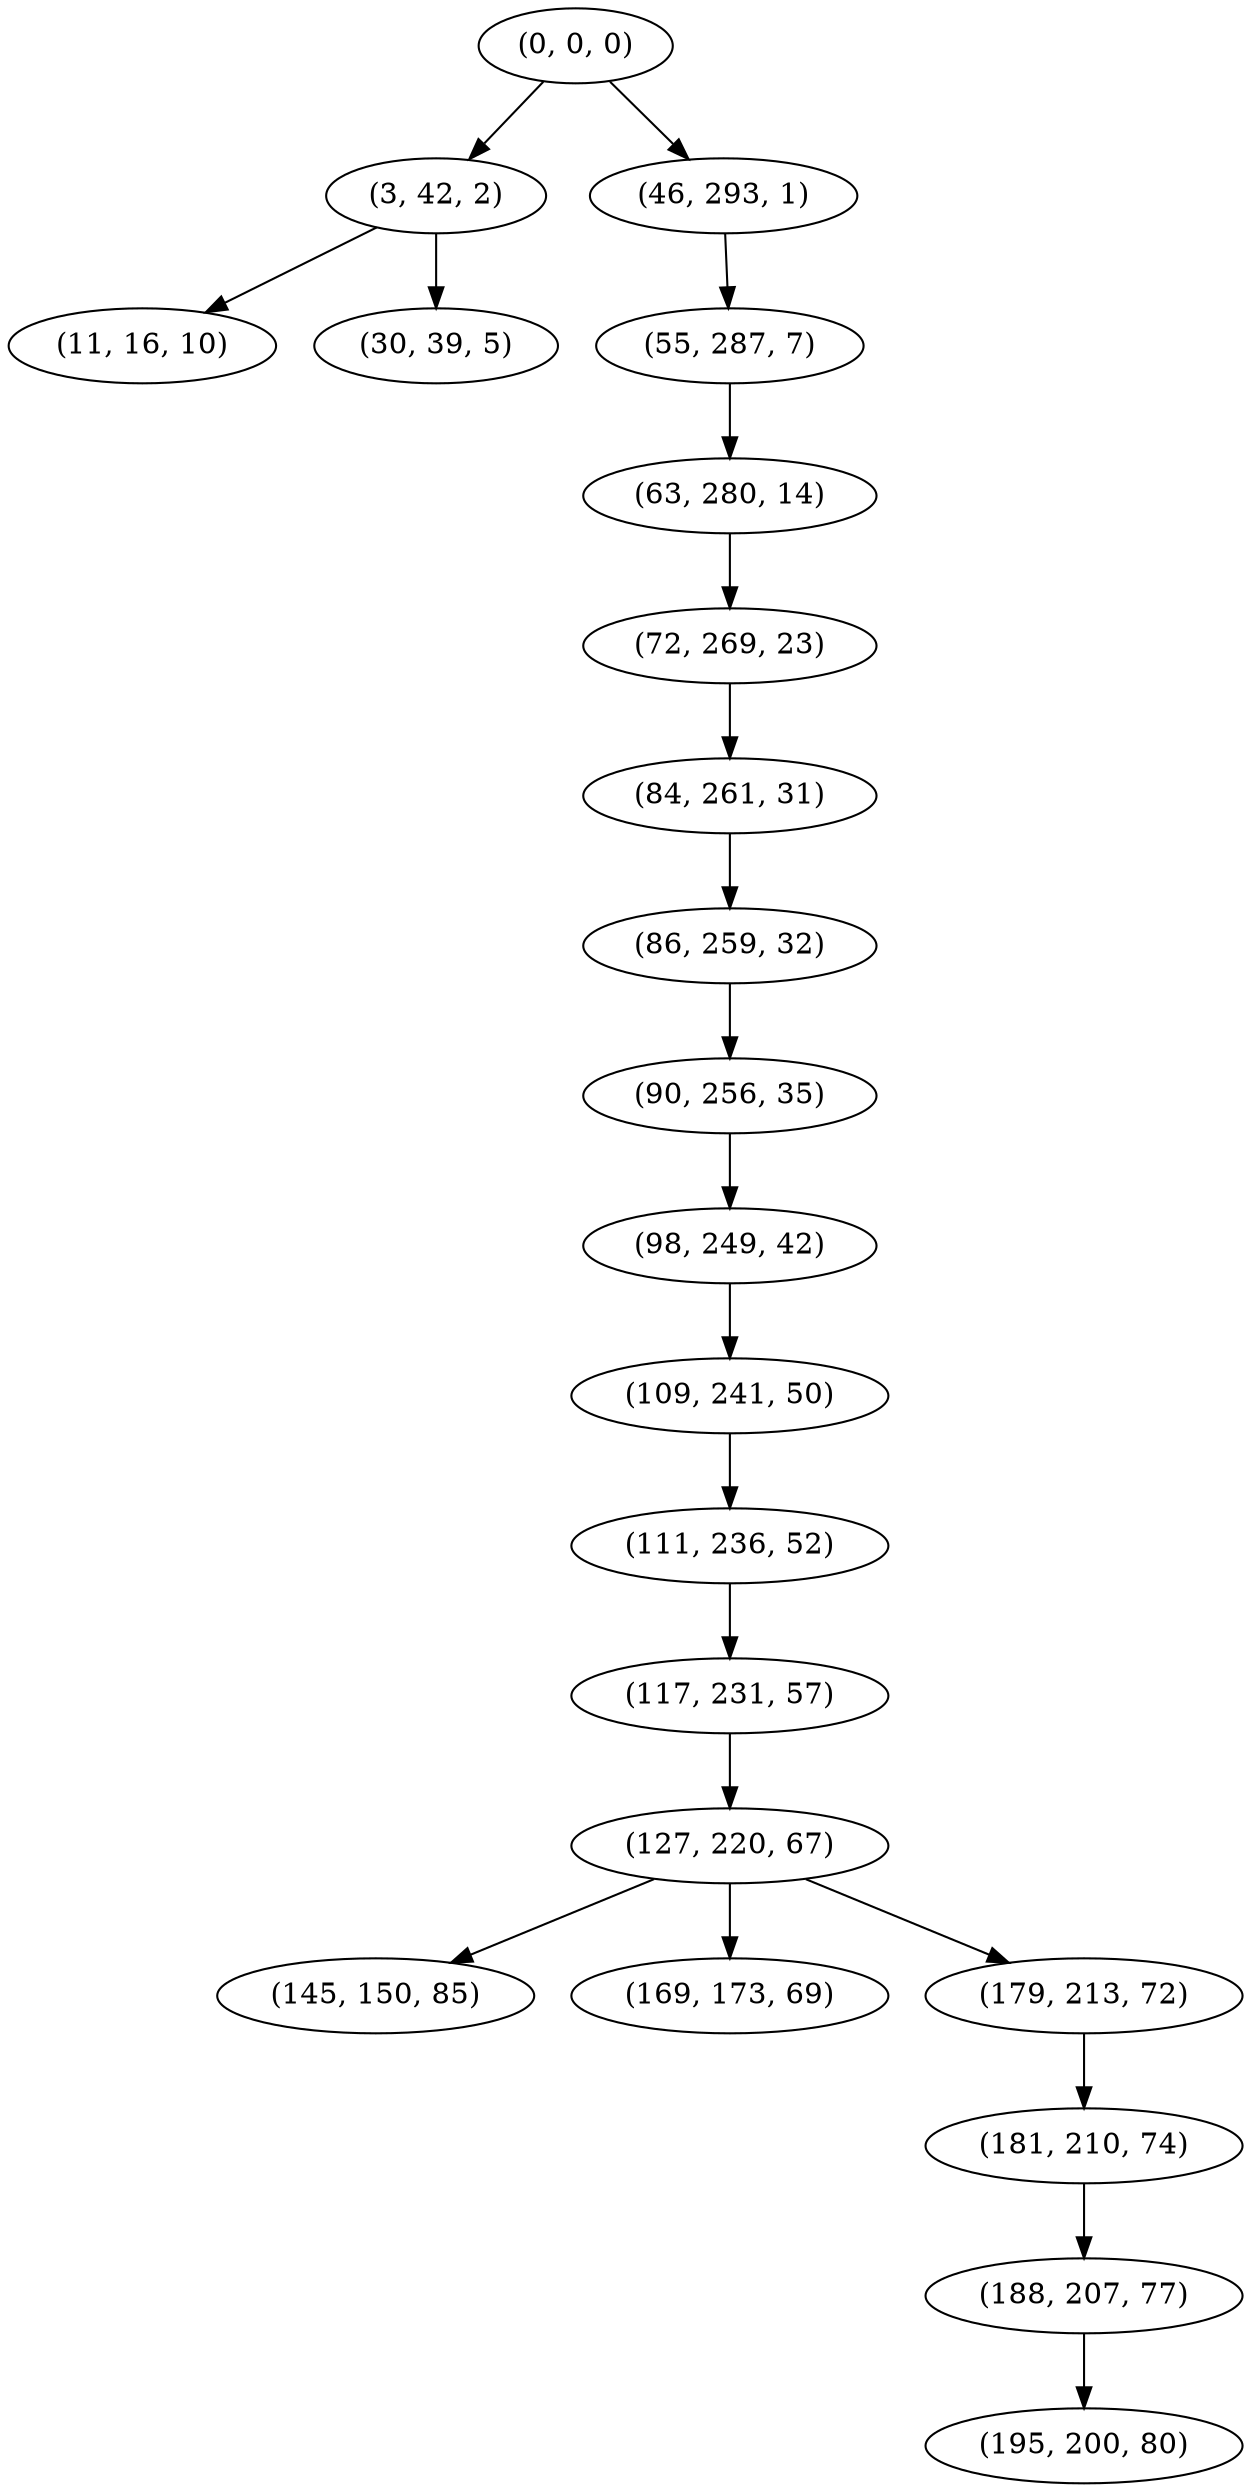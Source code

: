 digraph tree {
    "(0, 0, 0)";
    "(3, 42, 2)";
    "(11, 16, 10)";
    "(30, 39, 5)";
    "(46, 293, 1)";
    "(55, 287, 7)";
    "(63, 280, 14)";
    "(72, 269, 23)";
    "(84, 261, 31)";
    "(86, 259, 32)";
    "(90, 256, 35)";
    "(98, 249, 42)";
    "(109, 241, 50)";
    "(111, 236, 52)";
    "(117, 231, 57)";
    "(127, 220, 67)";
    "(145, 150, 85)";
    "(169, 173, 69)";
    "(179, 213, 72)";
    "(181, 210, 74)";
    "(188, 207, 77)";
    "(195, 200, 80)";
    "(0, 0, 0)" -> "(3, 42, 2)";
    "(0, 0, 0)" -> "(46, 293, 1)";
    "(3, 42, 2)" -> "(11, 16, 10)";
    "(3, 42, 2)" -> "(30, 39, 5)";
    "(46, 293, 1)" -> "(55, 287, 7)";
    "(55, 287, 7)" -> "(63, 280, 14)";
    "(63, 280, 14)" -> "(72, 269, 23)";
    "(72, 269, 23)" -> "(84, 261, 31)";
    "(84, 261, 31)" -> "(86, 259, 32)";
    "(86, 259, 32)" -> "(90, 256, 35)";
    "(90, 256, 35)" -> "(98, 249, 42)";
    "(98, 249, 42)" -> "(109, 241, 50)";
    "(109, 241, 50)" -> "(111, 236, 52)";
    "(111, 236, 52)" -> "(117, 231, 57)";
    "(117, 231, 57)" -> "(127, 220, 67)";
    "(127, 220, 67)" -> "(145, 150, 85)";
    "(127, 220, 67)" -> "(169, 173, 69)";
    "(127, 220, 67)" -> "(179, 213, 72)";
    "(179, 213, 72)" -> "(181, 210, 74)";
    "(181, 210, 74)" -> "(188, 207, 77)";
    "(188, 207, 77)" -> "(195, 200, 80)";
}
